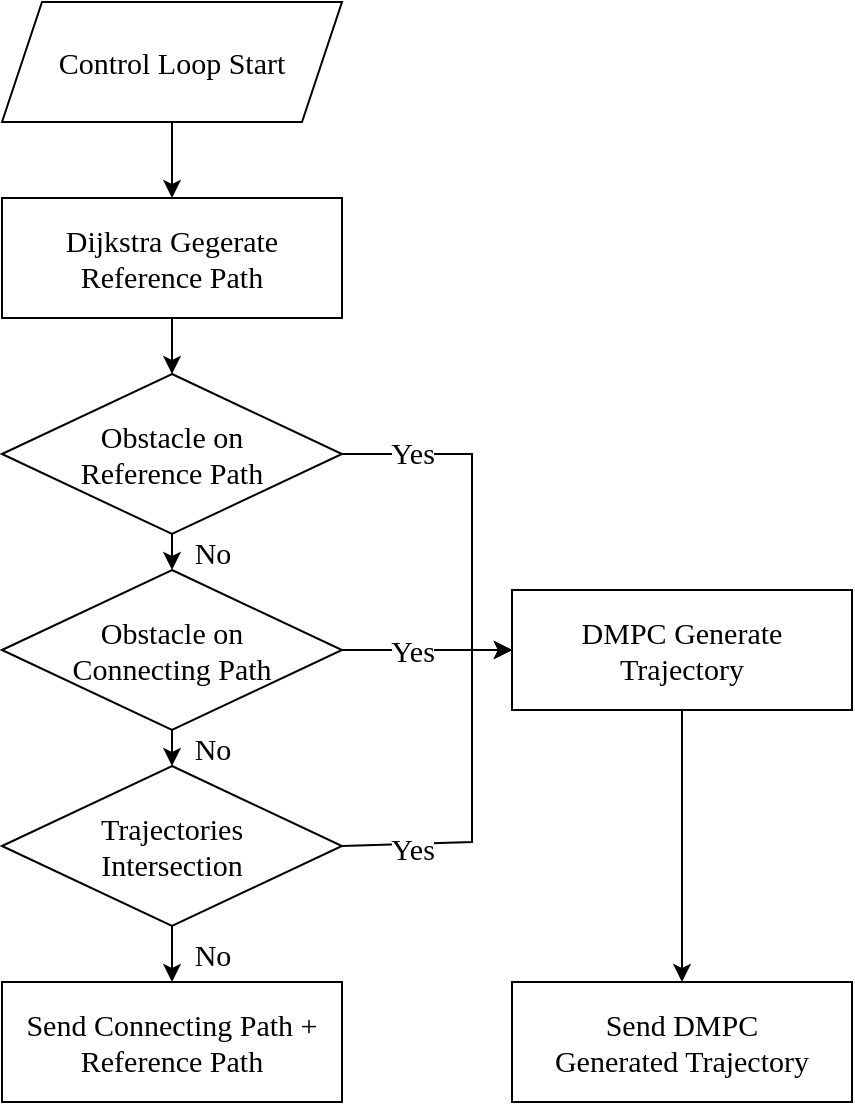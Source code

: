 <mxfile version="26.2.13">
  <diagram name="Page-1" id="iJQ8pqFybjrZQSa2iZJ3">
    <mxGraphModel dx="1321" dy="893" grid="1" gridSize="10" guides="1" tooltips="1" connect="1" arrows="1" fold="1" page="1" pageScale="1" pageWidth="850" pageHeight="1100" math="0" shadow="0">
      <root>
        <mxCell id="0" />
        <mxCell id="1" parent="0" />
        <mxCell id="ufM1QUwRrSS4V5sH1eAX-11" style="edgeStyle=orthogonalEdgeStyle;rounded=0;orthogonalLoop=1;jettySize=auto;html=1;entryX=0.5;entryY=0;entryDx=0;entryDy=0;" edge="1" parent="1" source="ufM1QUwRrSS4V5sH1eAX-1" target="ufM1QUwRrSS4V5sH1eAX-2">
          <mxGeometry relative="1" as="geometry" />
        </mxCell>
        <mxCell id="ufM1QUwRrSS4V5sH1eAX-1" value="&lt;font style=&quot;font-size: 15px;&quot; face=&quot;Times New Roman&quot;&gt;Control Loop&amp;nbsp;&lt;/font&gt;&lt;span style=&quot;font-size: 15px; font-family: &amp;quot;Times New Roman&amp;quot;; background-color: transparent; color: light-dark(rgb(0, 0, 0), rgb(255, 255, 255));&quot;&gt;Start&lt;/span&gt;" style="shape=parallelogram;perimeter=parallelogramPerimeter;whiteSpace=wrap;html=1;fixedSize=1;" vertex="1" parent="1">
          <mxGeometry x="315" y="90" width="170" height="60" as="geometry" />
        </mxCell>
        <mxCell id="ufM1QUwRrSS4V5sH1eAX-12" style="edgeStyle=orthogonalEdgeStyle;rounded=0;orthogonalLoop=1;jettySize=auto;html=1;entryX=0.5;entryY=0;entryDx=0;entryDy=0;" edge="1" parent="1" source="ufM1QUwRrSS4V5sH1eAX-2" target="ufM1QUwRrSS4V5sH1eAX-3">
          <mxGeometry relative="1" as="geometry" />
        </mxCell>
        <mxCell id="ufM1QUwRrSS4V5sH1eAX-2" value="&lt;font face=&quot;Times New Roman&quot; style=&quot;font-size: 15px;&quot;&gt;Dijkstra Gegerate&lt;/font&gt;&lt;div&gt;&lt;font face=&quot;Times New Roman&quot; style=&quot;font-size: 15px;&quot;&gt;Reference Path&lt;/font&gt;&lt;/div&gt;" style="rounded=0;whiteSpace=wrap;html=1;" vertex="1" parent="1">
          <mxGeometry x="315" y="188" width="170" height="60" as="geometry" />
        </mxCell>
        <mxCell id="ufM1QUwRrSS4V5sH1eAX-3" value="&lt;font face=&quot;Times New Roman&quot; style=&quot;font-size: 15px;&quot;&gt;Obstacle on&lt;/font&gt;&lt;div&gt;&lt;font face=&quot;Times New Roman&quot; style=&quot;font-size: 15px;&quot;&gt;Reference Path&lt;/font&gt;&lt;/div&gt;" style="rhombus;whiteSpace=wrap;html=1;" vertex="1" parent="1">
          <mxGeometry x="315" y="276" width="170" height="80" as="geometry" />
        </mxCell>
        <mxCell id="ufM1QUwRrSS4V5sH1eAX-4" value="&lt;font face=&quot;Times New Roman&quot; style=&quot;font-size: 15px;&quot;&gt;Obstacle on&lt;/font&gt;&lt;div&gt;&lt;font face=&quot;Times New Roman&quot; style=&quot;font-size: 15px;&quot;&gt;Connecting Path&lt;/font&gt;&lt;/div&gt;" style="rhombus;whiteSpace=wrap;html=1;" vertex="1" parent="1">
          <mxGeometry x="315" y="374" width="170" height="80" as="geometry" />
        </mxCell>
        <mxCell id="ufM1QUwRrSS4V5sH1eAX-5" value="&lt;font face=&quot;Times New Roman&quot;&gt;&lt;span style=&quot;font-size: 15px;&quot;&gt;Trajectories&lt;/span&gt;&lt;/font&gt;&lt;div&gt;&lt;font face=&quot;Times New Roman&quot;&gt;&lt;span style=&quot;font-size: 15px;&quot;&gt;Intersection&lt;/span&gt;&lt;/font&gt;&lt;/div&gt;" style="rhombus;whiteSpace=wrap;html=1;" vertex="1" parent="1">
          <mxGeometry x="315" y="472" width="170" height="80" as="geometry" />
        </mxCell>
        <mxCell id="ufM1QUwRrSS4V5sH1eAX-7" value="&lt;font face=&quot;Times New Roman&quot;&gt;&lt;span style=&quot;font-size: 15px;&quot;&gt;Send Connecting Path + Reference Path&lt;/span&gt;&lt;/font&gt;" style="rounded=0;whiteSpace=wrap;html=1;" vertex="1" parent="1">
          <mxGeometry x="315" y="580" width="170" height="60" as="geometry" />
        </mxCell>
        <mxCell id="ufM1QUwRrSS4V5sH1eAX-24" style="edgeStyle=orthogonalEdgeStyle;rounded=0;orthogonalLoop=1;jettySize=auto;html=1;" edge="1" parent="1" source="ufM1QUwRrSS4V5sH1eAX-8" target="ufM1QUwRrSS4V5sH1eAX-9">
          <mxGeometry relative="1" as="geometry" />
        </mxCell>
        <mxCell id="ufM1QUwRrSS4V5sH1eAX-8" value="&lt;font face=&quot;Times New Roman&quot;&gt;&lt;span style=&quot;font-size: 15px;&quot;&gt;DMPC Generate&lt;/span&gt;&lt;/font&gt;&lt;div&gt;&lt;font face=&quot;Times New Roman&quot;&gt;&lt;span style=&quot;font-size: 15px;&quot;&gt;Trajectory&lt;/span&gt;&lt;/font&gt;&lt;/div&gt;" style="rounded=0;whiteSpace=wrap;html=1;" vertex="1" parent="1">
          <mxGeometry x="570" y="384" width="170" height="60" as="geometry" />
        </mxCell>
        <mxCell id="ufM1QUwRrSS4V5sH1eAX-9" value="&lt;font face=&quot;Times New Roman&quot;&gt;&lt;span style=&quot;font-size: 15px;&quot;&gt;Send DMPC&lt;/span&gt;&lt;/font&gt;&lt;div&gt;&lt;font face=&quot;Times New Roman&quot;&gt;&lt;span style=&quot;font-size: 15px;&quot;&gt;Generated Trajectory&lt;/span&gt;&lt;/font&gt;&lt;/div&gt;" style="rounded=0;whiteSpace=wrap;html=1;" vertex="1" parent="1">
          <mxGeometry x="570" y="580" width="170" height="60" as="geometry" />
        </mxCell>
        <mxCell id="ufM1QUwRrSS4V5sH1eAX-13" value="" style="endArrow=classic;html=1;rounded=0;exitX=0.5;exitY=1;exitDx=0;exitDy=0;entryX=0.5;entryY=0;entryDx=0;entryDy=0;" edge="1" parent="1" source="ufM1QUwRrSS4V5sH1eAX-3" target="ufM1QUwRrSS4V5sH1eAX-4">
          <mxGeometry relative="1" as="geometry">
            <mxPoint x="70" y="310" as="sourcePoint" />
            <mxPoint x="170" y="310" as="targetPoint" />
          </mxGeometry>
        </mxCell>
        <mxCell id="ufM1QUwRrSS4V5sH1eAX-14" value="&lt;font face=&quot;Times New Roman&quot; style=&quot;font-size: 15px;&quot;&gt;No&lt;/font&gt;" style="edgeLabel;resizable=0;html=1;;align=center;verticalAlign=middle;" connectable="0" vertex="1" parent="ufM1QUwRrSS4V5sH1eAX-13">
          <mxGeometry relative="1" as="geometry">
            <mxPoint x="20" as="offset" />
          </mxGeometry>
        </mxCell>
        <mxCell id="ufM1QUwRrSS4V5sH1eAX-15" value="" style="endArrow=classic;html=1;rounded=0;exitX=0.5;exitY=1;exitDx=0;exitDy=0;entryX=0.5;entryY=0;entryDx=0;entryDy=0;" edge="1" parent="1" source="ufM1QUwRrSS4V5sH1eAX-4" target="ufM1QUwRrSS4V5sH1eAX-5">
          <mxGeometry relative="1" as="geometry">
            <mxPoint x="410" y="350" as="sourcePoint" />
            <mxPoint x="410" y="370" as="targetPoint" />
          </mxGeometry>
        </mxCell>
        <mxCell id="ufM1QUwRrSS4V5sH1eAX-16" value="&lt;font face=&quot;Times New Roman&quot; style=&quot;font-size: 15px;&quot;&gt;No&lt;/font&gt;" style="edgeLabel;resizable=0;html=1;;align=center;verticalAlign=middle;" connectable="0" vertex="1" parent="ufM1QUwRrSS4V5sH1eAX-15">
          <mxGeometry relative="1" as="geometry">
            <mxPoint x="20" as="offset" />
          </mxGeometry>
        </mxCell>
        <mxCell id="ufM1QUwRrSS4V5sH1eAX-17" value="" style="endArrow=classic;html=1;rounded=0;exitX=0.5;exitY=1;exitDx=0;exitDy=0;entryX=0.5;entryY=0;entryDx=0;entryDy=0;" edge="1" parent="1" source="ufM1QUwRrSS4V5sH1eAX-5" target="ufM1QUwRrSS4V5sH1eAX-7">
          <mxGeometry relative="1" as="geometry">
            <mxPoint x="420" y="360" as="sourcePoint" />
            <mxPoint x="420" y="380" as="targetPoint" />
          </mxGeometry>
        </mxCell>
        <mxCell id="ufM1QUwRrSS4V5sH1eAX-18" value="&lt;font face=&quot;Times New Roman&quot; style=&quot;font-size: 15px;&quot;&gt;No&lt;/font&gt;" style="edgeLabel;resizable=0;html=1;;align=center;verticalAlign=middle;" connectable="0" vertex="1" parent="ufM1QUwRrSS4V5sH1eAX-17">
          <mxGeometry relative="1" as="geometry">
            <mxPoint x="20" as="offset" />
          </mxGeometry>
        </mxCell>
        <mxCell id="ufM1QUwRrSS4V5sH1eAX-19" value="" style="endArrow=classic;html=1;rounded=0;exitX=1;exitY=0.5;exitDx=0;exitDy=0;entryX=0;entryY=0.5;entryDx=0;entryDy=0;" edge="1" parent="1" source="ufM1QUwRrSS4V5sH1eAX-4" target="ufM1QUwRrSS4V5sH1eAX-8">
          <mxGeometry relative="1" as="geometry">
            <mxPoint x="540" y="460" as="sourcePoint" />
            <mxPoint x="640" y="460" as="targetPoint" />
          </mxGeometry>
        </mxCell>
        <mxCell id="ufM1QUwRrSS4V5sH1eAX-20" value="&lt;font face=&quot;Times New Roman&quot; style=&quot;font-size: 15px;&quot;&gt;Yes&lt;/font&gt;" style="edgeLabel;resizable=0;html=1;;align=center;verticalAlign=middle;" connectable="0" vertex="1" parent="ufM1QUwRrSS4V5sH1eAX-19">
          <mxGeometry relative="1" as="geometry">
            <mxPoint x="-8" as="offset" />
          </mxGeometry>
        </mxCell>
        <mxCell id="ufM1QUwRrSS4V5sH1eAX-22" value="" style="endArrow=classic;html=1;rounded=0;exitX=1;exitY=0.5;exitDx=0;exitDy=0;entryX=0;entryY=0.5;entryDx=0;entryDy=0;" edge="1" parent="1" source="ufM1QUwRrSS4V5sH1eAX-3" target="ufM1QUwRrSS4V5sH1eAX-8">
          <mxGeometry relative="1" as="geometry">
            <mxPoint x="520" y="299.5" as="sourcePoint" />
            <mxPoint x="585" y="299.5" as="targetPoint" />
            <Array as="points">
              <mxPoint x="550" y="316" />
              <mxPoint x="550" y="414" />
            </Array>
          </mxGeometry>
        </mxCell>
        <mxCell id="ufM1QUwRrSS4V5sH1eAX-23" value="&lt;font face=&quot;Times New Roman&quot; style=&quot;font-size: 15px;&quot;&gt;Yes&lt;/font&gt;" style="edgeLabel;resizable=0;html=1;;align=center;verticalAlign=middle;" connectable="0" vertex="1" parent="ufM1QUwRrSS4V5sH1eAX-22">
          <mxGeometry relative="1" as="geometry">
            <mxPoint x="-30" y="-28" as="offset" />
          </mxGeometry>
        </mxCell>
        <mxCell id="ufM1QUwRrSS4V5sH1eAX-25" value="" style="endArrow=classic;html=1;rounded=0;exitX=1;exitY=0.5;exitDx=0;exitDy=0;entryX=0;entryY=0.5;entryDx=0;entryDy=0;" edge="1" parent="1" source="ufM1QUwRrSS4V5sH1eAX-5" target="ufM1QUwRrSS4V5sH1eAX-8">
          <mxGeometry relative="1" as="geometry">
            <mxPoint x="510" y="499.5" as="sourcePoint" />
            <mxPoint x="595" y="499.5" as="targetPoint" />
            <Array as="points">
              <mxPoint x="550" y="510" />
              <mxPoint x="550" y="414" />
            </Array>
          </mxGeometry>
        </mxCell>
        <mxCell id="ufM1QUwRrSS4V5sH1eAX-26" value="&lt;font face=&quot;Times New Roman&quot; style=&quot;font-size: 15px;&quot;&gt;Yes&lt;/font&gt;" style="edgeLabel;resizable=0;html=1;;align=center;verticalAlign=middle;" connectable="0" vertex="1" parent="ufM1QUwRrSS4V5sH1eAX-25">
          <mxGeometry relative="1" as="geometry">
            <mxPoint x="-30" y="28" as="offset" />
          </mxGeometry>
        </mxCell>
      </root>
    </mxGraphModel>
  </diagram>
</mxfile>
